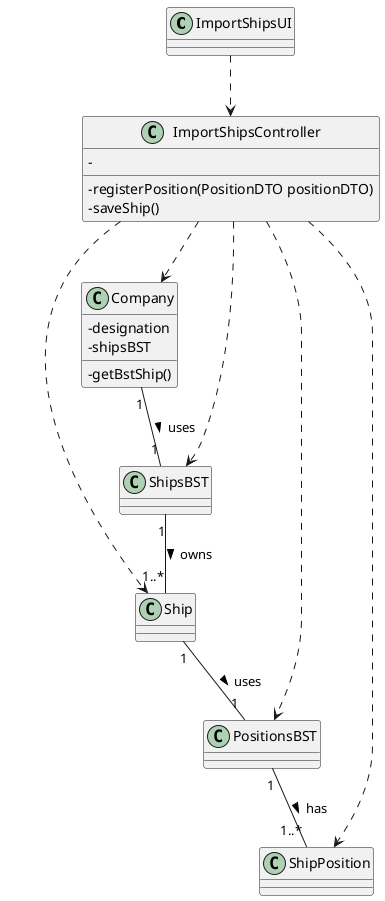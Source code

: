 @startuml

skinparam classAttributeIconSize 0

class ImportShipsUI {}

class ImportShipsController {
- registerPosition(PositionDTO positionDTO)
- saveShip()
-
}

class Company {
- designation
- shipsBST
- getBstShip()
}

class Ship {

}

class ShipPosition {

}

class ShipsBST {

}

class PositionsBST {

}

Company "1" -- "1" ShipsBST : uses >
ShipsBST "1" -- "1..*" Ship : owns >
Ship "1" -- "1" PositionsBST : uses >
PositionsBST "1" -- "1..*" ShipPosition : has >
ImportShipsUI ..> ImportShipsController
ImportShipsController ..> Company
ImportShipsController ..> ShipsBST
ImportShipsController ..> Ship
ImportShipsController ..> PositionsBST
ImportShipsController ..> ShipPosition


@enduml